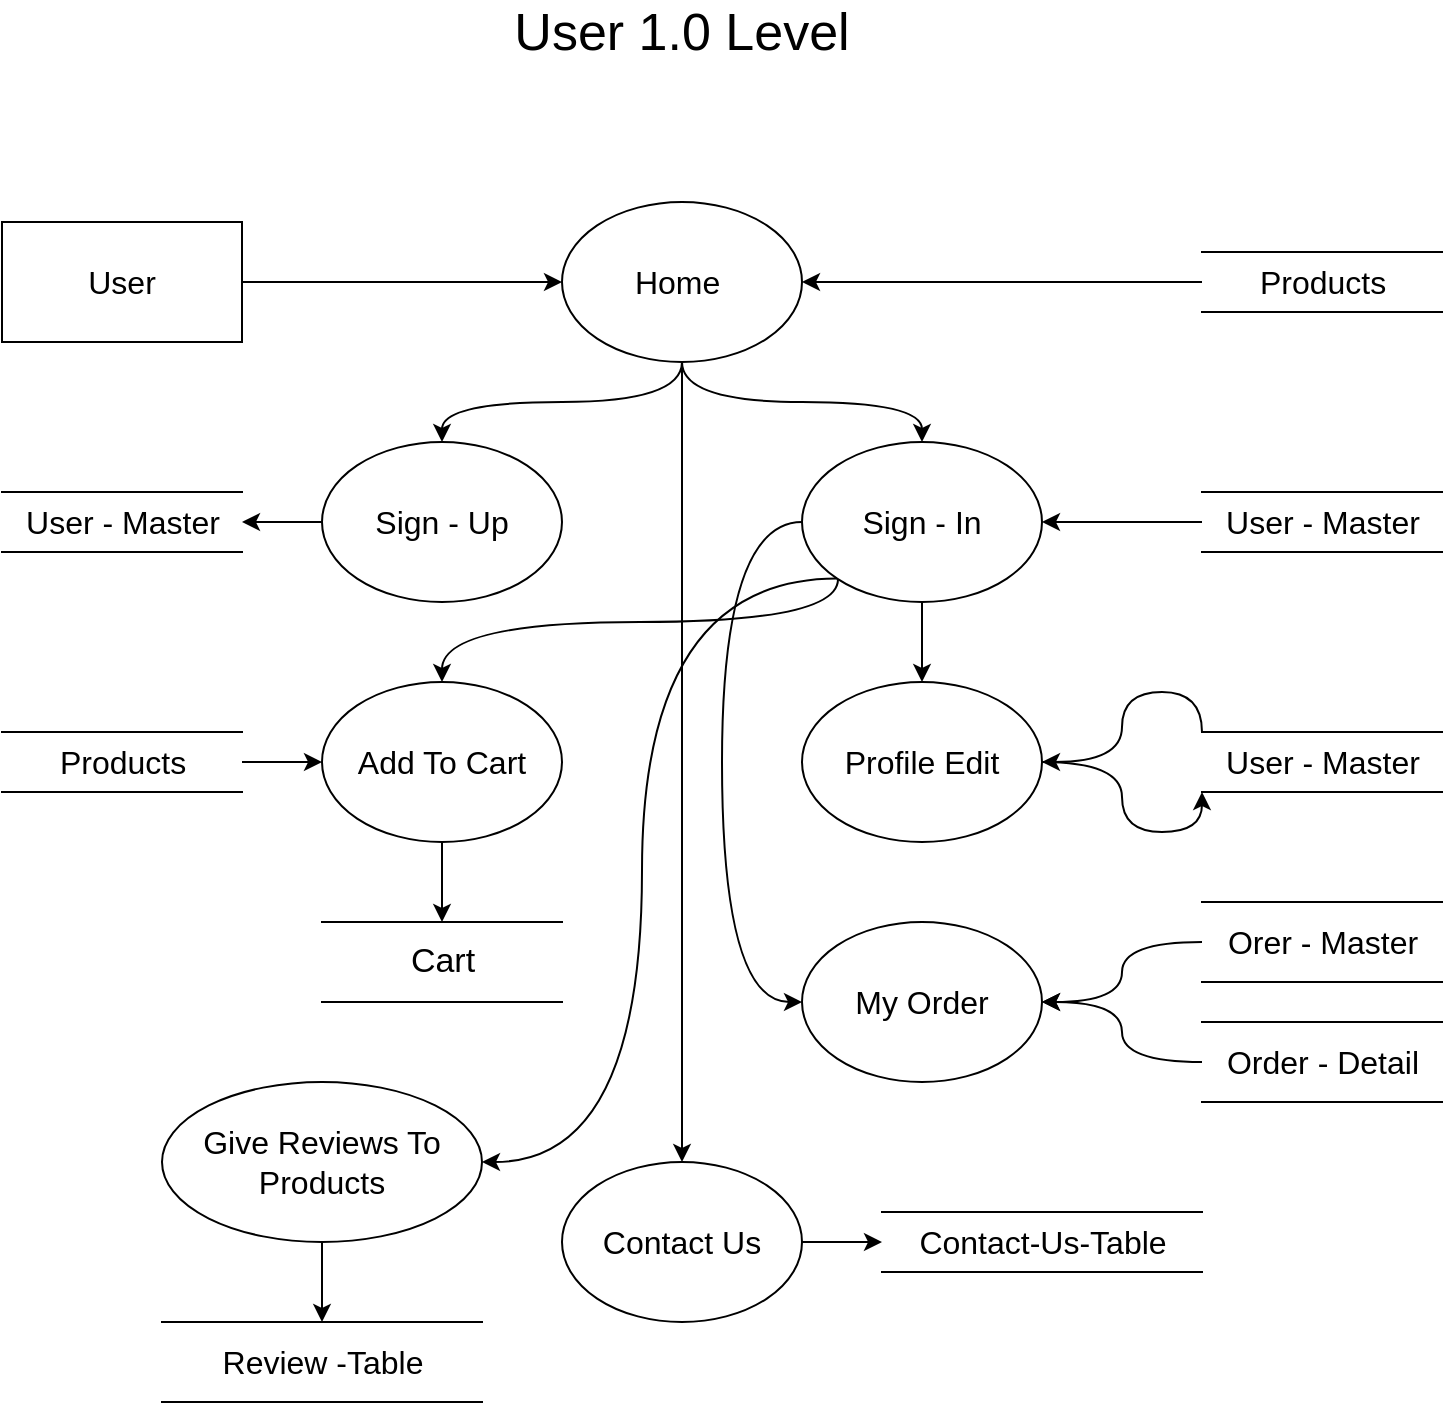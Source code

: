 <mxfile version="13.6.2" type="device"><diagram id="9CCGY4vqGF6f1CwUUS9U" name="Page-1"><mxGraphModel dx="1024" dy="601" grid="1" gridSize="10" guides="1" tooltips="1" connect="1" arrows="1" fold="1" page="1" pageScale="1" pageWidth="850" pageHeight="1100" math="0" shadow="0"><root><mxCell id="0"/><mxCell id="1" parent="0"/><mxCell id="J77gYroLGIxTgVbSgZGT-1" value="&lt;font style=&quot;font-size: 26px&quot;&gt;User 1.0 Level&lt;/font&gt;" style="text;html=1;strokeColor=none;fillColor=none;align=center;verticalAlign=middle;whiteSpace=wrap;rounded=0;strokeWidth=4;" parent="1" vertex="1"><mxGeometry x="235" y="60" width="290" height="30" as="geometry"/></mxCell><mxCell id="J77gYroLGIxTgVbSgZGT-43" style="edgeStyle=orthogonalEdgeStyle;curved=1;rounded=0;orthogonalLoop=1;jettySize=auto;html=1;" parent="1" source="J77gYroLGIxTgVbSgZGT-2" target="J77gYroLGIxTgVbSgZGT-3" edge="1"><mxGeometry relative="1" as="geometry"><mxPoint x="318" y="200" as="targetPoint"/></mxGeometry></mxCell><mxCell id="J77gYroLGIxTgVbSgZGT-2" value="&lt;font style=&quot;font-size: 16px&quot;&gt;User&lt;/font&gt;" style="rounded=0;whiteSpace=wrap;html=1;strokeWidth=1;" parent="1" vertex="1"><mxGeometry x="40" y="170" width="120" height="60" as="geometry"/></mxCell><mxCell id="J77gYroLGIxTgVbSgZGT-9" style="edgeStyle=orthogonalEdgeStyle;curved=1;rounded=0;orthogonalLoop=1;jettySize=auto;html=1;entryX=0.5;entryY=0;entryDx=0;entryDy=0;" parent="1" source="J77gYroLGIxTgVbSgZGT-3" target="J77gYroLGIxTgVbSgZGT-5" edge="1"><mxGeometry relative="1" as="geometry"/></mxCell><mxCell id="J77gYroLGIxTgVbSgZGT-10" style="edgeStyle=orthogonalEdgeStyle;curved=1;rounded=0;orthogonalLoop=1;jettySize=auto;html=1;entryX=0.5;entryY=0;entryDx=0;entryDy=0;" parent="1" source="J77gYroLGIxTgVbSgZGT-3" target="J77gYroLGIxTgVbSgZGT-4" edge="1"><mxGeometry relative="1" as="geometry"/></mxCell><mxCell id="J77gYroLGIxTgVbSgZGT-44" style="edgeStyle=orthogonalEdgeStyle;curved=1;rounded=0;orthogonalLoop=1;jettySize=auto;html=1;entryX=0.5;entryY=0;entryDx=0;entryDy=0;" parent="1" source="J77gYroLGIxTgVbSgZGT-3" target="J77gYroLGIxTgVbSgZGT-45" edge="1"><mxGeometry relative="1" as="geometry"><mxPoint x="380" y="600" as="targetPoint"/></mxGeometry></mxCell><mxCell id="J77gYroLGIxTgVbSgZGT-3" value="&lt;font style=&quot;font-size: 16px&quot;&gt;Home&amp;nbsp;&lt;/font&gt;" style="ellipse;whiteSpace=wrap;html=1;strokeWidth=1;" parent="1" vertex="1"><mxGeometry x="320" y="160" width="120" height="80" as="geometry"/></mxCell><mxCell id="J77gYroLGIxTgVbSgZGT-26" style="edgeStyle=orthogonalEdgeStyle;curved=1;rounded=0;orthogonalLoop=1;jettySize=auto;html=1;entryX=0.5;entryY=0;entryDx=0;entryDy=0;" parent="1" source="J77gYroLGIxTgVbSgZGT-4" target="J77gYroLGIxTgVbSgZGT-24" edge="1"><mxGeometry relative="1" as="geometry"/></mxCell><mxCell id="J77gYroLGIxTgVbSgZGT-27" style="edgeStyle=orthogonalEdgeStyle;curved=1;rounded=0;orthogonalLoop=1;jettySize=auto;html=1;entryX=0.5;entryY=0;entryDx=0;entryDy=0;" parent="1" source="J77gYroLGIxTgVbSgZGT-4" target="J77gYroLGIxTgVbSgZGT-25" edge="1"><mxGeometry relative="1" as="geometry"><Array as="points"><mxPoint x="458" y="370"/><mxPoint x="260" y="370"/></Array></mxGeometry></mxCell><mxCell id="J77gYroLGIxTgVbSgZGT-51" style="edgeStyle=orthogonalEdgeStyle;curved=1;rounded=0;orthogonalLoop=1;jettySize=auto;html=1;exitX=0;exitY=0.5;exitDx=0;exitDy=0;entryX=0;entryY=0.5;entryDx=0;entryDy=0;" parent="1" source="J77gYroLGIxTgVbSgZGT-4" target="J77gYroLGIxTgVbSgZGT-49" edge="1"><mxGeometry relative="1" as="geometry"><Array as="points"><mxPoint x="400" y="320"/><mxPoint x="400" y="560"/></Array></mxGeometry></mxCell><mxCell id="5VTWVIZ85qg2C1FwbZM_-3" style="edgeStyle=orthogonalEdgeStyle;curved=1;rounded=0;orthogonalLoop=1;jettySize=auto;html=1;exitX=0;exitY=1;exitDx=0;exitDy=0;entryX=1;entryY=0.5;entryDx=0;entryDy=0;" parent="1" source="J77gYroLGIxTgVbSgZGT-4" target="5VTWVIZ85qg2C1FwbZM_-1" edge="1"><mxGeometry relative="1" as="geometry"/></mxCell><mxCell id="J77gYroLGIxTgVbSgZGT-4" value="&lt;span style=&quot;font-size: 16px&quot;&gt;Sign - In&lt;/span&gt;" style="ellipse;whiteSpace=wrap;html=1;strokeWidth=1;" parent="1" vertex="1"><mxGeometry x="440" y="280" width="120" height="80" as="geometry"/></mxCell><mxCell id="J77gYroLGIxTgVbSgZGT-16" style="edgeStyle=orthogonalEdgeStyle;curved=1;rounded=0;orthogonalLoop=1;jettySize=auto;html=1;entryX=1;entryY=0.5;entryDx=0;entryDy=0;" parent="1" source="J77gYroLGIxTgVbSgZGT-5" target="J77gYroLGIxTgVbSgZGT-14" edge="1"><mxGeometry relative="1" as="geometry"/></mxCell><mxCell id="J77gYroLGIxTgVbSgZGT-5" value="&lt;span style=&quot;font-size: 16px&quot;&gt;Sign - Up&lt;/span&gt;" style="ellipse;whiteSpace=wrap;html=1;strokeWidth=1;" parent="1" vertex="1"><mxGeometry x="200" y="280" width="120" height="80" as="geometry"/></mxCell><mxCell id="J77gYroLGIxTgVbSgZGT-13" style="edgeStyle=orthogonalEdgeStyle;curved=1;rounded=0;orthogonalLoop=1;jettySize=auto;html=1;entryX=1;entryY=0.5;entryDx=0;entryDy=0;" parent="1" source="J77gYroLGIxTgVbSgZGT-12" target="J77gYroLGIxTgVbSgZGT-3" edge="1"><mxGeometry relative="1" as="geometry"/></mxCell><mxCell id="J77gYroLGIxTgVbSgZGT-12" value="&lt;span style=&quot;font-size: 16px&quot;&gt;Products&lt;/span&gt;" style="html=1;dashed=0;whitespace=wrap;shape=partialRectangle;right=0;left=0;strokeWidth=1;" parent="1" vertex="1"><mxGeometry x="640" y="185" width="120" height="30" as="geometry"/></mxCell><mxCell id="J77gYroLGIxTgVbSgZGT-14" value="&lt;span style=&quot;font-size: 16px&quot;&gt;User - Master&lt;/span&gt;" style="html=1;dashed=0;whitespace=wrap;shape=partialRectangle;right=0;left=0;strokeWidth=1;" parent="1" vertex="1"><mxGeometry x="40" y="305" width="120" height="30" as="geometry"/></mxCell><mxCell id="J77gYroLGIxTgVbSgZGT-23" style="edgeStyle=orthogonalEdgeStyle;curved=1;rounded=0;orthogonalLoop=1;jettySize=auto;html=1;entryX=1;entryY=0.5;entryDx=0;entryDy=0;" parent="1" source="J77gYroLGIxTgVbSgZGT-17" target="J77gYroLGIxTgVbSgZGT-4" edge="1"><mxGeometry relative="1" as="geometry"/></mxCell><mxCell id="J77gYroLGIxTgVbSgZGT-17" value="&lt;span style=&quot;font-size: 16px&quot;&gt;User - Master&lt;/span&gt;" style="html=1;dashed=0;whitespace=wrap;shape=partialRectangle;right=0;left=0;strokeWidth=1;" parent="1" vertex="1"><mxGeometry x="640" y="305" width="120" height="30" as="geometry"/></mxCell><mxCell id="J77gYroLGIxTgVbSgZGT-41" style="edgeStyle=orthogonalEdgeStyle;curved=1;rounded=0;orthogonalLoop=1;jettySize=auto;html=1;exitX=1;exitY=0.5;exitDx=0;exitDy=0;entryX=0;entryY=1;entryDx=0;entryDy=0;" parent="1" source="J77gYroLGIxTgVbSgZGT-24" target="J77gYroLGIxTgVbSgZGT-36" edge="1"><mxGeometry relative="1" as="geometry"/></mxCell><mxCell id="J77gYroLGIxTgVbSgZGT-24" value="&lt;span style=&quot;font-size: 16px&quot;&gt;Profile Edit&lt;/span&gt;" style="ellipse;whiteSpace=wrap;html=1;strokeWidth=1;" parent="1" vertex="1"><mxGeometry x="440" y="400" width="120" height="80" as="geometry"/></mxCell><mxCell id="J77gYroLGIxTgVbSgZGT-42" style="edgeStyle=orthogonalEdgeStyle;curved=1;rounded=0;orthogonalLoop=1;jettySize=auto;html=1;entryX=0.5;entryY=0;entryDx=0;entryDy=0;" parent="1" source="J77gYroLGIxTgVbSgZGT-25" target="J77gYroLGIxTgVbSgZGT-29" edge="1"><mxGeometry relative="1" as="geometry"/></mxCell><mxCell id="J77gYroLGIxTgVbSgZGT-25" value="&lt;span style=&quot;font-size: 16px&quot;&gt;Add To Cart&lt;/span&gt;" style="ellipse;whiteSpace=wrap;html=1;strokeWidth=1;" parent="1" vertex="1"><mxGeometry x="200" y="400" width="120" height="80" as="geometry"/></mxCell><mxCell id="J77gYroLGIxTgVbSgZGT-29" value="&lt;font style=&quot;font-size: 17px&quot;&gt;Cart&lt;/font&gt;" style="html=1;dashed=0;whitespace=wrap;shape=partialRectangle;right=0;left=0;strokeWidth=1;" parent="1" vertex="1"><mxGeometry x="200" y="520" width="120" height="40" as="geometry"/></mxCell><mxCell id="J77gYroLGIxTgVbSgZGT-40" style="edgeStyle=orthogonalEdgeStyle;curved=1;rounded=0;orthogonalLoop=1;jettySize=auto;html=1;exitX=0;exitY=0;exitDx=0;exitDy=0;" parent="1" source="J77gYroLGIxTgVbSgZGT-36" target="J77gYroLGIxTgVbSgZGT-24" edge="1"><mxGeometry relative="1" as="geometry"/></mxCell><mxCell id="J77gYroLGIxTgVbSgZGT-36" value="&lt;span style=&quot;font-size: 16px&quot;&gt;User - Master&lt;/span&gt;" style="html=1;dashed=0;whitespace=wrap;shape=partialRectangle;right=0;left=0;strokeWidth=1;" parent="1" vertex="1"><mxGeometry x="640" y="425" width="120" height="30" as="geometry"/></mxCell><mxCell id="J77gYroLGIxTgVbSgZGT-48" style="edgeStyle=orthogonalEdgeStyle;curved=1;rounded=0;orthogonalLoop=1;jettySize=auto;html=1;entryX=0;entryY=0.5;entryDx=0;entryDy=0;" parent="1" source="J77gYroLGIxTgVbSgZGT-45" target="J77gYroLGIxTgVbSgZGT-47" edge="1"><mxGeometry relative="1" as="geometry"/></mxCell><mxCell id="J77gYroLGIxTgVbSgZGT-45" value="&lt;font style=&quot;font-size: 16px&quot;&gt;Contact Us&lt;/font&gt;" style="ellipse;whiteSpace=wrap;html=1;strokeWidth=1;" parent="1" vertex="1"><mxGeometry x="320" y="640" width="120" height="80" as="geometry"/></mxCell><mxCell id="J77gYroLGIxTgVbSgZGT-47" value="&lt;span style=&quot;font-size: 16px&quot;&gt;Contact-Us-Table&lt;/span&gt;" style="html=1;dashed=0;whitespace=wrap;shape=partialRectangle;right=0;left=0;strokeWidth=1;" parent="1" vertex="1"><mxGeometry x="480" y="665" width="160" height="30" as="geometry"/></mxCell><mxCell id="J77gYroLGIxTgVbSgZGT-49" value="&lt;span style=&quot;font-size: 16px&quot;&gt;My Order&lt;/span&gt;" style="ellipse;whiteSpace=wrap;html=1;strokeWidth=1;" parent="1" vertex="1"><mxGeometry x="440" y="520" width="120" height="80" as="geometry"/></mxCell><mxCell id="J77gYroLGIxTgVbSgZGT-55" style="edgeStyle=orthogonalEdgeStyle;curved=1;rounded=0;orthogonalLoop=1;jettySize=auto;html=1;entryX=1;entryY=0.5;entryDx=0;entryDy=0;" parent="1" source="J77gYroLGIxTgVbSgZGT-52" target="J77gYroLGIxTgVbSgZGT-49" edge="1"><mxGeometry relative="1" as="geometry"/></mxCell><mxCell id="J77gYroLGIxTgVbSgZGT-52" value="&lt;span style=&quot;font-size: 16px&quot;&gt;Orer - Master&lt;/span&gt;" style="html=1;dashed=0;whitespace=wrap;shape=partialRectangle;right=0;left=0;strokeWidth=1;" parent="1" vertex="1"><mxGeometry x="640" y="510" width="120" height="40" as="geometry"/></mxCell><mxCell id="J77gYroLGIxTgVbSgZGT-56" style="edgeStyle=orthogonalEdgeStyle;curved=1;rounded=0;orthogonalLoop=1;jettySize=auto;html=1;entryX=1;entryY=0.5;entryDx=0;entryDy=0;" parent="1" source="J77gYroLGIxTgVbSgZGT-53" target="J77gYroLGIxTgVbSgZGT-49" edge="1"><mxGeometry relative="1" as="geometry"/></mxCell><mxCell id="J77gYroLGIxTgVbSgZGT-53" value="&lt;span style=&quot;font-size: 16px&quot;&gt;Order - Detail&lt;/span&gt;" style="html=1;dashed=0;whitespace=wrap;shape=partialRectangle;right=0;left=0;strokeWidth=1;" parent="1" vertex="1"><mxGeometry x="640" y="570" width="120" height="40" as="geometry"/></mxCell><mxCell id="J77gYroLGIxTgVbSgZGT-58" style="edgeStyle=orthogonalEdgeStyle;curved=1;rounded=0;orthogonalLoop=1;jettySize=auto;html=1;entryX=0;entryY=0.5;entryDx=0;entryDy=0;" parent="1" source="J77gYroLGIxTgVbSgZGT-57" target="J77gYroLGIxTgVbSgZGT-25" edge="1"><mxGeometry relative="1" as="geometry"/></mxCell><mxCell id="J77gYroLGIxTgVbSgZGT-57" value="&lt;span style=&quot;font-size: 16px&quot;&gt;Products&lt;/span&gt;" style="html=1;dashed=0;whitespace=wrap;shape=partialRectangle;right=0;left=0;strokeWidth=1;" parent="1" vertex="1"><mxGeometry x="40" y="425" width="120" height="30" as="geometry"/></mxCell><mxCell id="5VTWVIZ85qg2C1FwbZM_-5" style="edgeStyle=orthogonalEdgeStyle;curved=1;rounded=0;orthogonalLoop=1;jettySize=auto;html=1;exitX=0.5;exitY=1;exitDx=0;exitDy=0;entryX=0.5;entryY=0;entryDx=0;entryDy=0;" parent="1" source="5VTWVIZ85qg2C1FwbZM_-1" target="5VTWVIZ85qg2C1FwbZM_-4" edge="1"><mxGeometry relative="1" as="geometry"/></mxCell><mxCell id="5VTWVIZ85qg2C1FwbZM_-1" value="&lt;span style=&quot;font-size: 16px&quot;&gt;Give Reviews To Products&lt;/span&gt;" style="ellipse;whiteSpace=wrap;html=1;strokeWidth=1;" parent="1" vertex="1"><mxGeometry x="120" y="600" width="160" height="80" as="geometry"/></mxCell><mxCell id="5VTWVIZ85qg2C1FwbZM_-4" value="&lt;font style=&quot;font-size: 16px&quot;&gt;Review -Table&lt;/font&gt;" style="html=1;dashed=0;whitespace=wrap;shape=partialRectangle;right=0;left=0;gradientColor=none;" parent="1" vertex="1"><mxGeometry x="120" y="720" width="160" height="40" as="geometry"/></mxCell></root></mxGraphModel></diagram></mxfile>